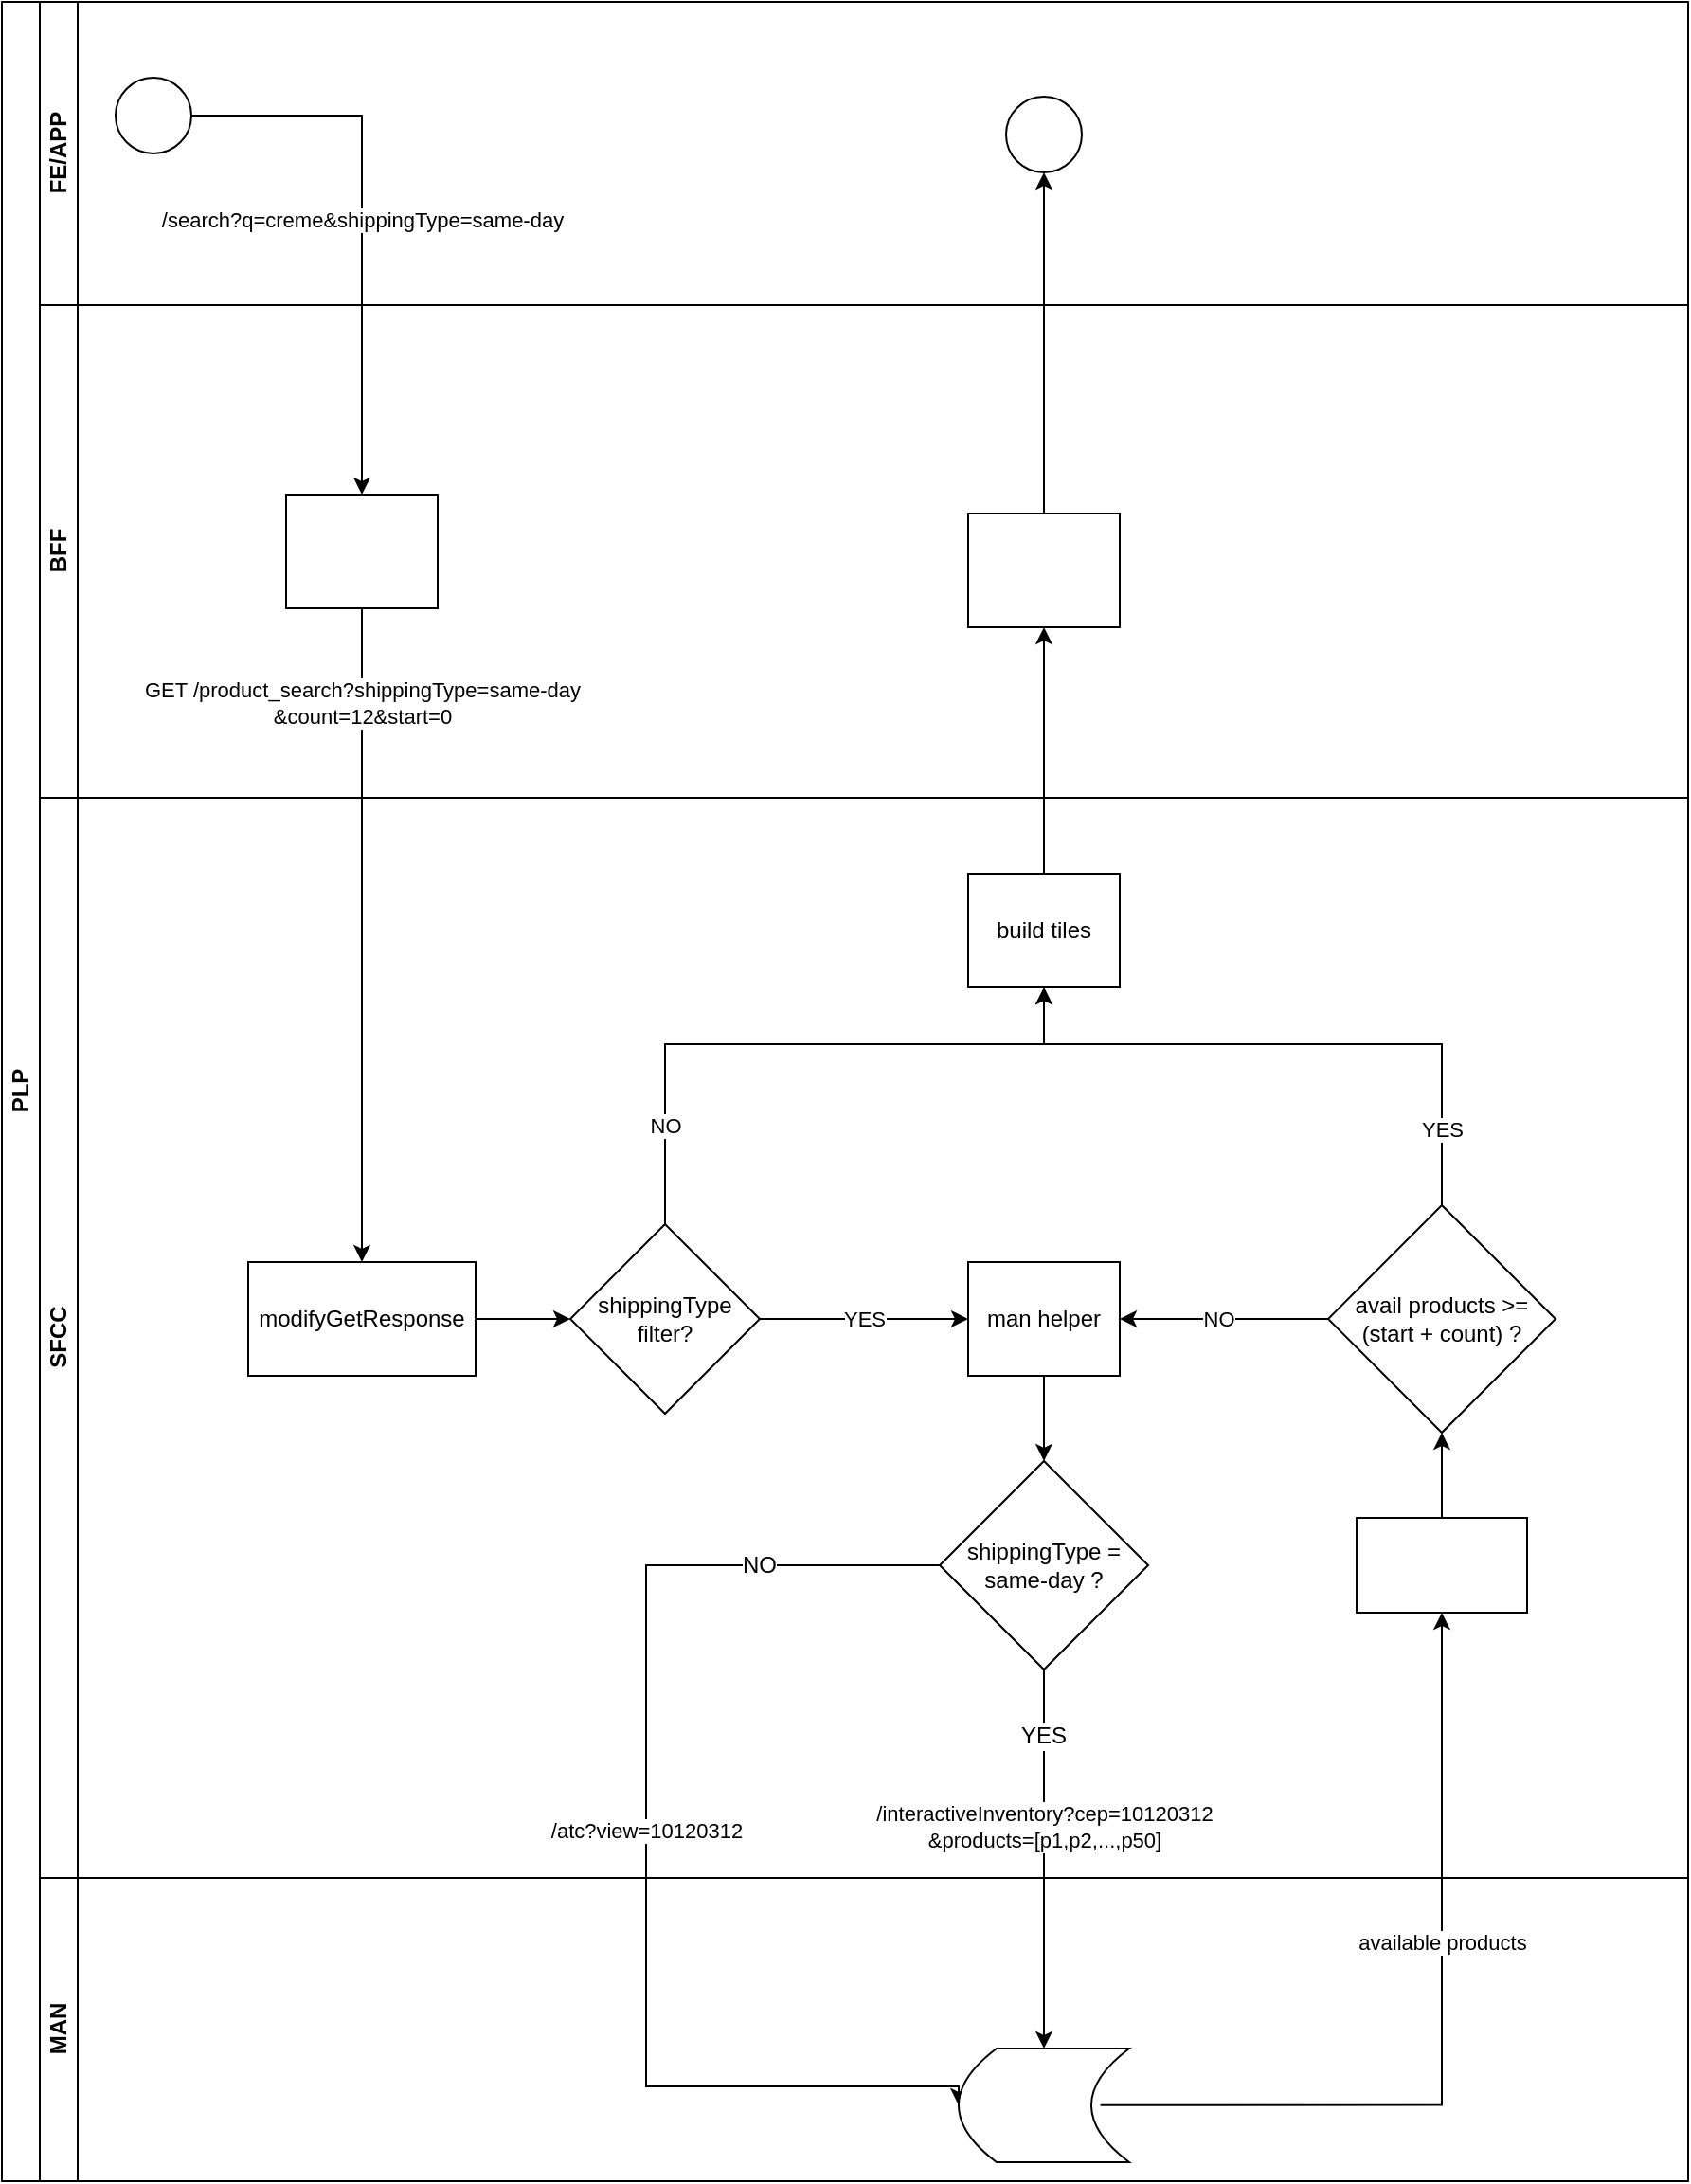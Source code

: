<mxfile version="24.4.10" type="github">
  <diagram id="prtHgNgQTEPvFCAcTncT" name="Page-1">
    <mxGraphModel dx="1230" dy="865" grid="1" gridSize="10" guides="1" tooltips="1" connect="1" arrows="1" fold="1" page="1" pageScale="1" pageWidth="827" pageHeight="1169" math="0" shadow="0">
      <root>
        <mxCell id="0" />
        <mxCell id="1" parent="0" />
        <mxCell id="dNxyNK7c78bLwvsdeMH5-19" value="PLP" style="swimlane;html=1;childLayout=stackLayout;resizeParent=1;resizeParentMax=0;horizontal=0;startSize=20;horizontalStack=0;" parent="1" vertex="1">
          <mxGeometry x="120" y="170" width="890" height="1150" as="geometry" />
        </mxCell>
        <mxCell id="dNxyNK7c78bLwvsdeMH5-37" value="/interactiveInventory?cep=10120312&lt;div&gt;&amp;amp;products=[p1,p2,...,p50]&lt;/div&gt;" style="edgeStyle=orthogonalEdgeStyle;rounded=0;orthogonalLoop=1;jettySize=auto;html=1;endArrow=classic;endFill=1;entryX=0.5;entryY=0;entryDx=0;entryDy=0;exitX=0.5;exitY=1;exitDx=0;exitDy=0;" parent="dNxyNK7c78bLwvsdeMH5-19" source="xWQQ4auzO_Qitb9b8jW7-27" target="xWQQ4auzO_Qitb9b8jW7-38" edge="1">
          <mxGeometry x="-0.176" relative="1" as="geometry">
            <mxPoint x="530" y="1040" as="targetPoint" />
            <mxPoint as="offset" />
          </mxGeometry>
        </mxCell>
        <mxCell id="xWQQ4auzO_Qitb9b8jW7-34" value="/atc?view=10120312" style="edgeStyle=orthogonalEdgeStyle;rounded=0;orthogonalLoop=1;jettySize=auto;html=1;entryX=0;entryY=0.5;entryDx=0;entryDy=0;exitX=0;exitY=0.5;exitDx=0;exitDy=0;" edge="1" parent="dNxyNK7c78bLwvsdeMH5-19" source="xWQQ4auzO_Qitb9b8jW7-27" target="xWQQ4auzO_Qitb9b8jW7-38">
          <mxGeometry x="-0.027" relative="1" as="geometry">
            <mxPoint x="380.5" y="1039.76" as="targetPoint" />
            <Array as="points">
              <mxPoint x="340" y="825" />
              <mxPoint x="340" y="1100" />
            </Array>
            <mxPoint as="offset" />
          </mxGeometry>
        </mxCell>
        <mxCell id="dNxyNK7c78bLwvsdeMH5-20" value="FE/APP" style="swimlane;html=1;startSize=20;horizontal=0;" parent="dNxyNK7c78bLwvsdeMH5-19" vertex="1">
          <mxGeometry x="20" width="870" height="160" as="geometry" />
        </mxCell>
        <mxCell id="dNxyNK7c78bLwvsdeMH5-23" value="" style="ellipse;whiteSpace=wrap;html=1;" parent="dNxyNK7c78bLwvsdeMH5-20" vertex="1">
          <mxGeometry x="40" y="40" width="40" height="40" as="geometry" />
        </mxCell>
        <mxCell id="dNxyNK7c78bLwvsdeMH5-32" value="" style="ellipse;whiteSpace=wrap;html=1;" parent="dNxyNK7c78bLwvsdeMH5-20" vertex="1">
          <mxGeometry x="510" y="50" width="40" height="40" as="geometry" />
        </mxCell>
        <mxCell id="dNxyNK7c78bLwvsdeMH5-21" value="BFF" style="swimlane;html=1;startSize=20;horizontal=0;" parent="dNxyNK7c78bLwvsdeMH5-19" vertex="1">
          <mxGeometry x="20" y="160" width="870" height="260" as="geometry" />
        </mxCell>
        <mxCell id="dNxyNK7c78bLwvsdeMH5-30" value="" style="rounded=0;whiteSpace=wrap;html=1;fontFamily=Helvetica;fontSize=12;fontColor=#000000;align=center;" parent="dNxyNK7c78bLwvsdeMH5-21" vertex="1">
          <mxGeometry x="490" y="110" width="80" height="60" as="geometry" />
        </mxCell>
        <mxCell id="dNxyNK7c78bLwvsdeMH5-22" value="SFCC" style="swimlane;html=1;startSize=20;horizontal=0;fillColor=#FFFFFF;" parent="dNxyNK7c78bLwvsdeMH5-19" vertex="1">
          <mxGeometry x="20" y="420" width="870" height="570" as="geometry" />
        </mxCell>
        <mxCell id="dNxyNK7c78bLwvsdeMH5-35" value="YES" style="edgeStyle=orthogonalEdgeStyle;rounded=0;orthogonalLoop=1;jettySize=auto;html=1;endArrow=classic;endFill=1;" parent="dNxyNK7c78bLwvsdeMH5-22" source="dNxyNK7c78bLwvsdeMH5-28" target="dNxyNK7c78bLwvsdeMH5-34" edge="1">
          <mxGeometry relative="1" as="geometry" />
        </mxCell>
        <mxCell id="dNxyNK7c78bLwvsdeMH5-29" value="" style="edgeStyle=orthogonalEdgeStyle;rounded=0;orthogonalLoop=1;jettySize=auto;html=1;endArrow=classic;endFill=1;" parent="dNxyNK7c78bLwvsdeMH5-22" source="dNxyNK7c78bLwvsdeMH5-26" target="dNxyNK7c78bLwvsdeMH5-28" edge="1">
          <mxGeometry relative="1" as="geometry" />
        </mxCell>
        <mxCell id="dNxyNK7c78bLwvsdeMH5-24" value="" style="rounded=0;whiteSpace=wrap;html=1;fontFamily=Helvetica;fontSize=12;fontColor=#000000;align=center;" parent="dNxyNK7c78bLwvsdeMH5-22" vertex="1">
          <mxGeometry x="130" y="-160" width="80" height="60" as="geometry" />
        </mxCell>
        <mxCell id="dNxyNK7c78bLwvsdeMH5-27" value="GET /product_search?shippingType=same-day&lt;div&gt;&amp;amp;count=12&amp;amp;start=0&lt;/div&gt;" style="edgeStyle=orthogonalEdgeStyle;rounded=0;orthogonalLoop=1;jettySize=auto;html=1;endArrow=classic;endFill=1;sourcePerimeterSpacing=0;startArrow=none;startFill=0;" parent="dNxyNK7c78bLwvsdeMH5-22" source="dNxyNK7c78bLwvsdeMH5-24" target="dNxyNK7c78bLwvsdeMH5-26" edge="1">
          <mxGeometry x="-0.71" relative="1" as="geometry">
            <mxPoint as="offset" />
          </mxGeometry>
        </mxCell>
        <mxCell id="dNxyNK7c78bLwvsdeMH5-26" value="modifyGetResponse" style="rounded=0;whiteSpace=wrap;html=1;fontFamily=Helvetica;fontSize=12;fontColor=#000000;align=center;" parent="dNxyNK7c78bLwvsdeMH5-22" vertex="1">
          <mxGeometry x="110" y="245" width="120" height="60" as="geometry" />
        </mxCell>
        <mxCell id="dNxyNK7c78bLwvsdeMH5-31" value="NO" style="edgeStyle=orthogonalEdgeStyle;rounded=0;orthogonalLoop=1;jettySize=auto;html=1;endArrow=classic;endFill=1;entryX=0.5;entryY=1;entryDx=0;entryDy=0;" parent="dNxyNK7c78bLwvsdeMH5-22" source="dNxyNK7c78bLwvsdeMH5-28" target="xWQQ4auzO_Qitb9b8jW7-23" edge="1">
          <mxGeometry x="-0.677" relative="1" as="geometry">
            <Array as="points">
              <mxPoint x="330" y="130" />
              <mxPoint x="530" y="130" />
            </Array>
            <mxPoint as="offset" />
          </mxGeometry>
        </mxCell>
        <mxCell id="dNxyNK7c78bLwvsdeMH5-28" value="shippingType filter?" style="rhombus;whiteSpace=wrap;html=1;fontFamily=Helvetica;fontSize=12;fontColor=#000000;align=center;" parent="dNxyNK7c78bLwvsdeMH5-22" vertex="1">
          <mxGeometry x="280" y="225" width="100" height="100" as="geometry" />
        </mxCell>
        <mxCell id="xWQQ4auzO_Qitb9b8jW7-30" style="edgeStyle=orthogonalEdgeStyle;rounded=0;orthogonalLoop=1;jettySize=auto;html=1;" edge="1" parent="dNxyNK7c78bLwvsdeMH5-22" source="dNxyNK7c78bLwvsdeMH5-34" target="xWQQ4auzO_Qitb9b8jW7-27">
          <mxGeometry relative="1" as="geometry" />
        </mxCell>
        <mxCell id="dNxyNK7c78bLwvsdeMH5-34" value="man helper" style="rounded=0;whiteSpace=wrap;html=1;fontFamily=Helvetica;fontSize=12;fontColor=#000000;align=center;" parent="dNxyNK7c78bLwvsdeMH5-22" vertex="1">
          <mxGeometry x="490" y="245" width="80" height="60" as="geometry" />
        </mxCell>
        <mxCell id="xWQQ4auzO_Qitb9b8jW7-23" value="build tiles" style="rounded=0;whiteSpace=wrap;html=1;fontFamily=Helvetica;fontSize=12;fontColor=#000000;align=center;" vertex="1" parent="dNxyNK7c78bLwvsdeMH5-22">
          <mxGeometry x="490" y="40" width="80" height="60" as="geometry" />
        </mxCell>
        <mxCell id="xWQQ4auzO_Qitb9b8jW7-16" value="avail products &amp;gt;= (start + count) ?" style="rhombus;whiteSpace=wrap;html=1;fontFamily=Helvetica;fontSize=12;fontColor=#000000;align=center;" vertex="1" parent="dNxyNK7c78bLwvsdeMH5-22">
          <mxGeometry x="680" y="215" width="120" height="120" as="geometry" />
        </mxCell>
        <mxCell id="xWQQ4auzO_Qitb9b8jW7-17" value="NO" style="edgeStyle=orthogonalEdgeStyle;rounded=0;orthogonalLoop=1;jettySize=auto;html=1;entryX=1;entryY=0.5;entryDx=0;entryDy=0;" edge="1" parent="dNxyNK7c78bLwvsdeMH5-22" source="xWQQ4auzO_Qitb9b8jW7-16" target="dNxyNK7c78bLwvsdeMH5-34">
          <mxGeometry x="0.053" relative="1" as="geometry">
            <mxPoint as="offset" />
          </mxGeometry>
        </mxCell>
        <mxCell id="xWQQ4auzO_Qitb9b8jW7-21" value="YES" style="edgeStyle=orthogonalEdgeStyle;rounded=0;orthogonalLoop=1;jettySize=auto;html=1;endArrow=classic;endFill=1;exitX=0.5;exitY=0;exitDx=0;exitDy=0;entryX=0.5;entryY=1;entryDx=0;entryDy=0;" edge="1" parent="dNxyNK7c78bLwvsdeMH5-22" target="xWQQ4auzO_Qitb9b8jW7-23" source="xWQQ4auzO_Qitb9b8jW7-16">
          <mxGeometry x="-0.75" relative="1" as="geometry">
            <mxPoint x="700" y="-15" as="sourcePoint" />
            <mxPoint as="offset" />
            <mxPoint x="740" y="90" as="targetPoint" />
            <Array as="points">
              <mxPoint x="740" y="130" />
              <mxPoint x="530" y="130" />
            </Array>
          </mxGeometry>
        </mxCell>
        <mxCell id="xWQQ4auzO_Qitb9b8jW7-27" value="shippingType = same-day ?" style="rhombus;whiteSpace=wrap;html=1;" vertex="1" parent="dNxyNK7c78bLwvsdeMH5-22">
          <mxGeometry x="475" y="350" width="110" height="110" as="geometry" />
        </mxCell>
        <mxCell id="xWQQ4auzO_Qitb9b8jW7-31" value="YES" style="text;html=1;align=center;verticalAlign=middle;whiteSpace=wrap;rounded=0;labelBackgroundColor=#ffffff;labelBorderColor=none;" vertex="1" parent="dNxyNK7c78bLwvsdeMH5-22">
          <mxGeometry x="500" y="480" width="60" height="30" as="geometry" />
        </mxCell>
        <mxCell id="xWQQ4auzO_Qitb9b8jW7-37" style="edgeStyle=orthogonalEdgeStyle;rounded=0;orthogonalLoop=1;jettySize=auto;html=1;entryX=0.5;entryY=1;entryDx=0;entryDy=0;" edge="1" parent="dNxyNK7c78bLwvsdeMH5-22" source="xWQQ4auzO_Qitb9b8jW7-36" target="xWQQ4auzO_Qitb9b8jW7-16">
          <mxGeometry relative="1" as="geometry" />
        </mxCell>
        <mxCell id="xWQQ4auzO_Qitb9b8jW7-36" value="" style="rounded=0;whiteSpace=wrap;html=1;" vertex="1" parent="dNxyNK7c78bLwvsdeMH5-22">
          <mxGeometry x="695" y="380" width="90" height="50" as="geometry" />
        </mxCell>
        <mxCell id="xWQQ4auzO_Qitb9b8jW7-40" value="NO" style="text;html=1;align=center;verticalAlign=middle;whiteSpace=wrap;rounded=0;labelBackgroundColor=#ffffff;labelBorderColor=none;" vertex="1" parent="dNxyNK7c78bLwvsdeMH5-22">
          <mxGeometry x="350" y="390" width="60" height="30" as="geometry" />
        </mxCell>
        <mxCell id="xWQQ4auzO_Qitb9b8jW7-9" value="MAN" style="swimlane;html=1;startSize=20;horizontal=0;" vertex="1" parent="dNxyNK7c78bLwvsdeMH5-19">
          <mxGeometry x="20" y="990" width="870" height="160" as="geometry" />
        </mxCell>
        <mxCell id="xWQQ4auzO_Qitb9b8jW7-38" value="" style="shape=dataStorage;whiteSpace=wrap;html=1;fixedSize=1;" vertex="1" parent="xWQQ4auzO_Qitb9b8jW7-9">
          <mxGeometry x="485" y="90" width="90" height="60" as="geometry" />
        </mxCell>
        <mxCell id="dNxyNK7c78bLwvsdeMH5-25" value="/search?q=creme&amp;amp;shippingType=same-day" style="edgeStyle=orthogonalEdgeStyle;rounded=0;orthogonalLoop=1;jettySize=auto;html=1;" parent="dNxyNK7c78bLwvsdeMH5-19" source="dNxyNK7c78bLwvsdeMH5-23" target="dNxyNK7c78bLwvsdeMH5-24" edge="1">
          <mxGeometry relative="1" as="geometry">
            <mxPoint as="offset" />
          </mxGeometry>
        </mxCell>
        <mxCell id="dNxyNK7c78bLwvsdeMH5-33" value="" style="edgeStyle=orthogonalEdgeStyle;rounded=0;orthogonalLoop=1;jettySize=auto;html=1;endArrow=classic;endFill=1;" parent="dNxyNK7c78bLwvsdeMH5-19" source="dNxyNK7c78bLwvsdeMH5-30" target="dNxyNK7c78bLwvsdeMH5-32" edge="1">
          <mxGeometry relative="1" as="geometry" />
        </mxCell>
        <mxCell id="xWQQ4auzO_Qitb9b8jW7-15" value="available products" style="edgeStyle=orthogonalEdgeStyle;rounded=0;orthogonalLoop=1;jettySize=auto;html=1;exitX=0.831;exitY=0.497;exitDx=0;exitDy=0;exitPerimeter=0;" edge="1" parent="dNxyNK7c78bLwvsdeMH5-19" source="xWQQ4auzO_Qitb9b8jW7-38" target="xWQQ4auzO_Qitb9b8jW7-36">
          <mxGeometry x="0.212" relative="1" as="geometry">
            <mxPoint x="690" y="1090" as="sourcePoint" />
            <mxPoint x="760" y="850" as="targetPoint" />
            <mxPoint as="offset" />
          </mxGeometry>
        </mxCell>
        <mxCell id="xWQQ4auzO_Qitb9b8jW7-24" style="edgeStyle=orthogonalEdgeStyle;rounded=0;orthogonalLoop=1;jettySize=auto;html=1;entryX=0.5;entryY=1;entryDx=0;entryDy=0;" edge="1" parent="dNxyNK7c78bLwvsdeMH5-19" source="xWQQ4auzO_Qitb9b8jW7-23" target="dNxyNK7c78bLwvsdeMH5-30">
          <mxGeometry relative="1" as="geometry" />
        </mxCell>
      </root>
    </mxGraphModel>
  </diagram>
</mxfile>
